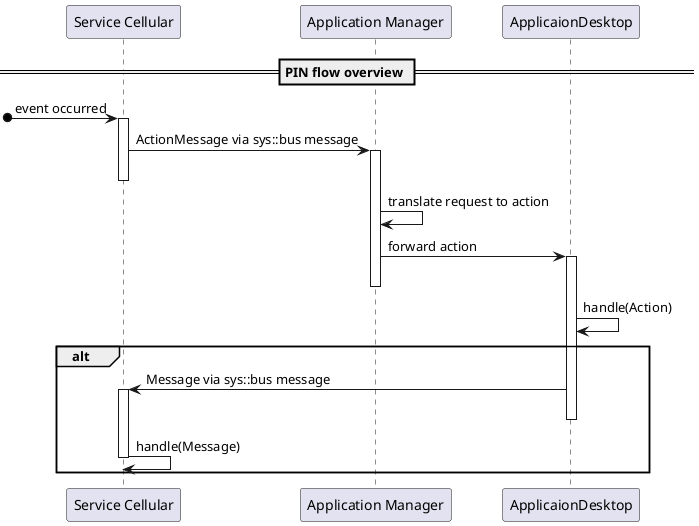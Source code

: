 @startuml

participant "Service Cellular" as srvclr
participant "Application Manager" as appmgr
participant "ApplicaionDesktop" as appdsktp
    == PIN flow overview ==

[o->srvclr : event occurred
activate srvclr
srvclr -> appmgr : ActionMessage via sys::bus message
    activate appmgr
deactivate srvclr
    appmgr -> appmgr : translate request to action
    appmgr -> appdsktp : forward action
        activate appdsktp
    deactivate appmgr
        appdsktp -> appdsktp : handle(Action)
        alt
srvclr <- appdsktp : Message via sys::bus message
activate srvclr
        deactivate appdsktp
srvclr -> srvclr : handle(Message)
deactivate srvclr
        end
@enduml
